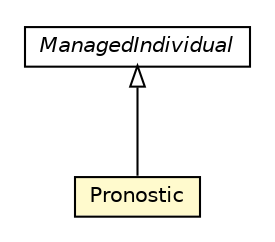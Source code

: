 #!/usr/local/bin/dot
#
# Class diagram 
# Generated by UMLGraph version R5_6-24-gf6e263 (http://www.umlgraph.org/)
#

digraph G {
	edge [fontname="Helvetica",fontsize=10,labelfontname="Helvetica",labelfontsize=10];
	node [fontname="Helvetica",fontsize=10,shape=plaintext];
	nodesep=0.25;
	ranksep=0.5;
	// org.universAAL.middleware.owl.ManagedIndividual
	c6614202 [label=<<table title="org.universAAL.middleware.owl.ManagedIndividual" border="0" cellborder="1" cellspacing="0" cellpadding="2" port="p" href="../../../middleware/owl/ManagedIndividual.html">
		<tr><td><table border="0" cellspacing="0" cellpadding="1">
<tr><td align="center" balign="center"><font face="Helvetica-Oblique"> ManagedIndividual </font></td></tr>
		</table></td></tr>
		</table>>, URL="../../../middleware/owl/ManagedIndividual.html", fontname="Helvetica", fontcolor="black", fontsize=10.0];
	// org.universAAL.ontology.disease.owl.Pronostic
	c6615168 [label=<<table title="org.universAAL.ontology.disease.owl.Pronostic" border="0" cellborder="1" cellspacing="0" cellpadding="2" port="p" bgcolor="lemonChiffon" href="./Pronostic.html">
		<tr><td><table border="0" cellspacing="0" cellpadding="1">
<tr><td align="center" balign="center"> Pronostic </td></tr>
		</table></td></tr>
		</table>>, URL="./Pronostic.html", fontname="Helvetica", fontcolor="black", fontsize=10.0];
	//org.universAAL.ontology.disease.owl.Pronostic extends org.universAAL.middleware.owl.ManagedIndividual
	c6614202:p -> c6615168:p [dir=back,arrowtail=empty];
}

